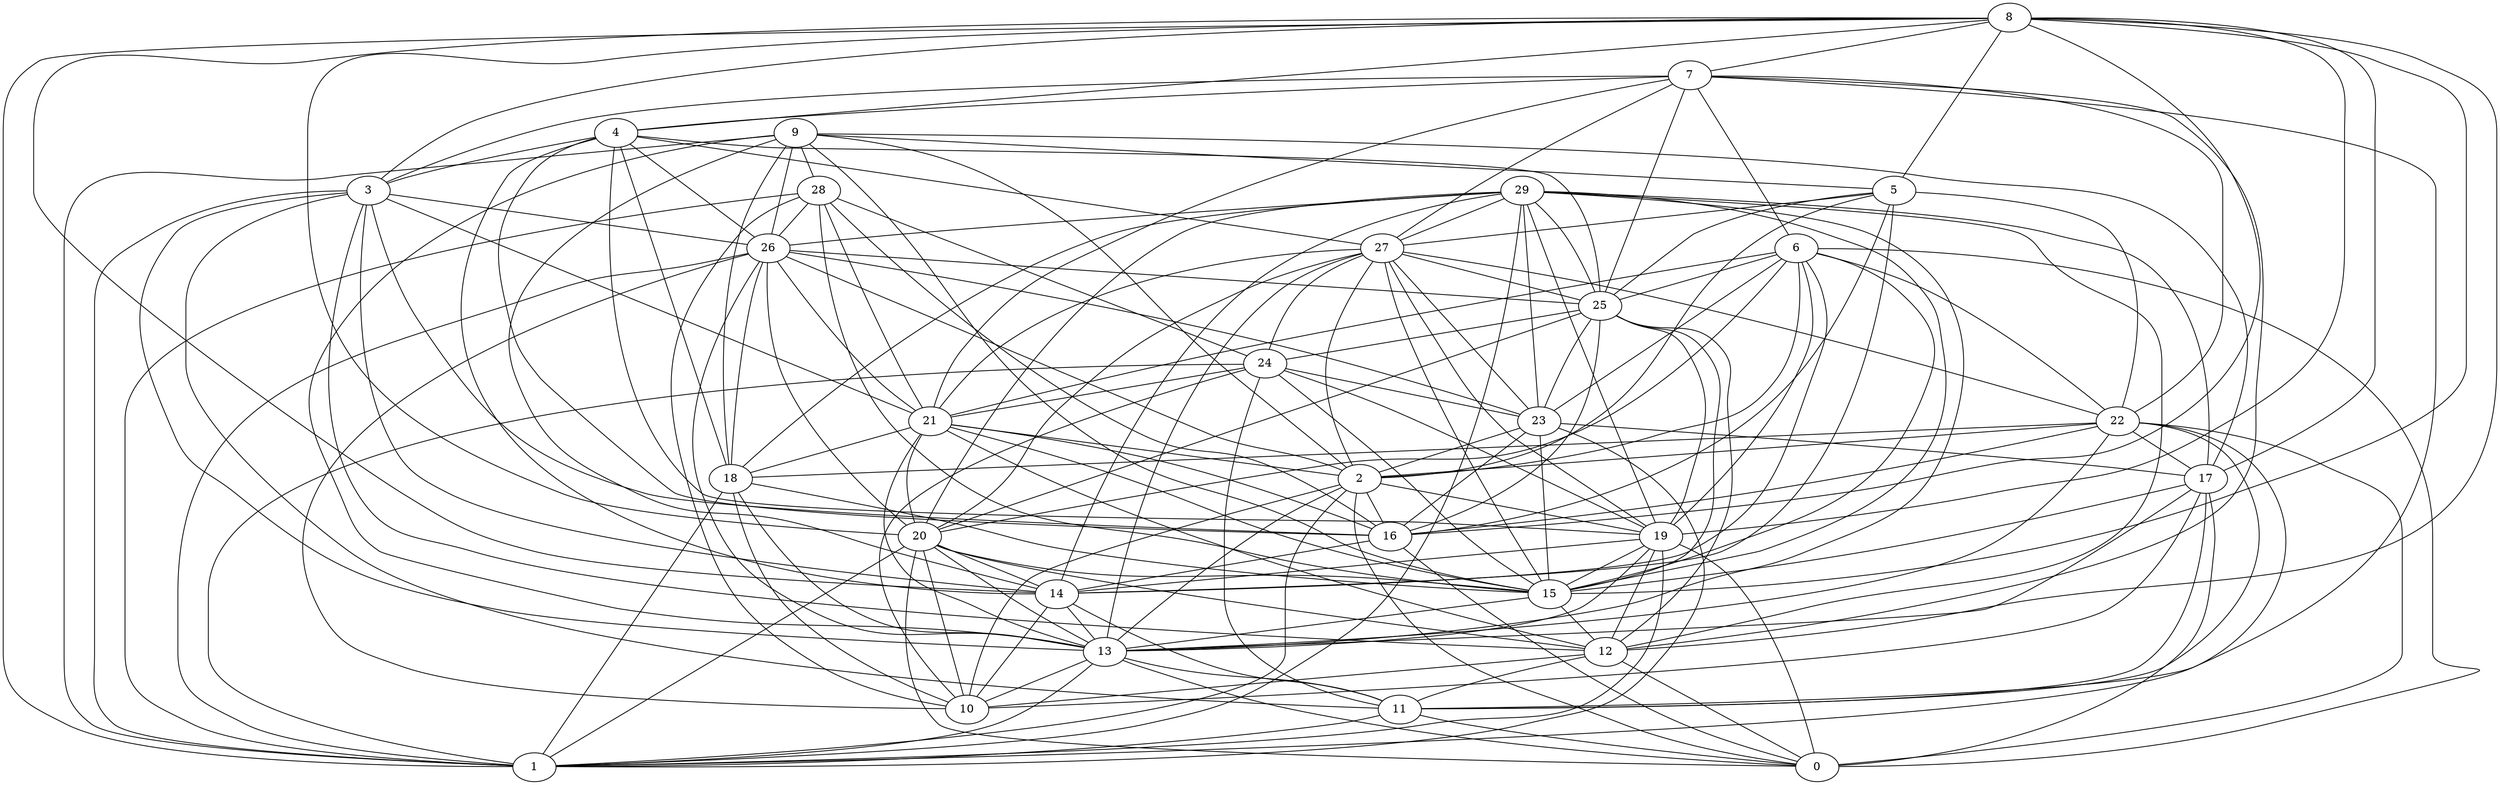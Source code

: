 digraph GG_graph {

subgraph G_graph {
edge [color = black]
"13" -> "1" [dir = none]
"13" -> "11" [dir = none]
"13" -> "0" [dir = none]
"15" -> "13" [dir = none]
"29" -> "18" [dir = none]
"29" -> "12" [dir = none]
"29" -> "14" [dir = none]
"29" -> "20" [dir = none]
"29" -> "15" [dir = none]
"29" -> "13" [dir = none]
"29" -> "26" [dir = none]
"29" -> "25" [dir = none]
"16" -> "14" [dir = none]
"16" -> "0" [dir = none]
"27" -> "13" [dir = none]
"27" -> "24" [dir = none]
"27" -> "19" [dir = none]
"27" -> "2" [dir = none]
"28" -> "26" [dir = none]
"28" -> "21" [dir = none]
"28" -> "16" [dir = none]
"28" -> "10" [dir = none]
"7" -> "25" [dir = none]
"7" -> "6" [dir = none]
"7" -> "3" [dir = none]
"7" -> "22" [dir = none]
"7" -> "12" [dir = none]
"9" -> "5" [dir = none]
"9" -> "15" [dir = none]
"9" -> "14" [dir = none]
"9" -> "17" [dir = none]
"9" -> "26" [dir = none]
"9" -> "2" [dir = none]
"9" -> "13" [dir = none]
"22" -> "2" [dir = none]
"22" -> "16" [dir = none]
"22" -> "18" [dir = none]
"17" -> "10" [dir = none]
"17" -> "15" [dir = none]
"26" -> "2" [dir = none]
"26" -> "20" [dir = none]
"26" -> "13" [dir = none]
"26" -> "25" [dir = none]
"26" -> "1" [dir = none]
"14" -> "11" [dir = none]
"14" -> "13" [dir = none]
"19" -> "15" [dir = none]
"19" -> "12" [dir = none]
"19" -> "1" [dir = none]
"3" -> "1" [dir = none]
"3" -> "12" [dir = none]
"3" -> "26" [dir = none]
"3" -> "21" [dir = none]
"3" -> "11" [dir = none]
"3" -> "16" [dir = none]
"6" -> "2" [dir = none]
"6" -> "22" [dir = none]
"6" -> "15" [dir = none]
"23" -> "1" [dir = none]
"23" -> "2" [dir = none]
"23" -> "16" [dir = none]
"21" -> "15" [dir = none]
"21" -> "13" [dir = none]
"21" -> "18" [dir = none]
"21" -> "2" [dir = none]
"20" -> "10" [dir = none]
"20" -> "1" [dir = none]
"20" -> "13" [dir = none]
"24" -> "15" [dir = none]
"24" -> "11" [dir = none]
"24" -> "21" [dir = none]
"24" -> "19" [dir = none]
"5" -> "16" [dir = none]
"5" -> "22" [dir = none]
"12" -> "0" [dir = none]
"2" -> "16" [dir = none]
"8" -> "17" [dir = none]
"8" -> "12" [dir = none]
"8" -> "5" [dir = none]
"8" -> "7" [dir = none]
"8" -> "16" [dir = none]
"8" -> "19" [dir = none]
"8" -> "15" [dir = none]
"4" -> "25" [dir = none]
"4" -> "27" [dir = none]
"4" -> "16" [dir = none]
"4" -> "14" [dir = none]
"23" -> "15" [dir = none]
"28" -> "15" [dir = none]
"6" -> "19" [dir = none]
"7" -> "21" [dir = none]
"26" -> "23" [dir = none]
"20" -> "14" [dir = none]
"2" -> "13" [dir = none]
"19" -> "14" [dir = none]
"26" -> "18" [dir = none]
"4" -> "18" [dir = none]
"29" -> "23" [dir = none]
"18" -> "10" [dir = none]
"22" -> "17" [dir = none]
"6" -> "0" [dir = none]
"28" -> "1" [dir = none]
"2" -> "19" [dir = none]
"29" -> "17" [dir = none]
"8" -> "3" [dir = none]
"26" -> "21" [dir = none]
"27" -> "25" [dir = none]
"29" -> "27" [dir = none]
"25" -> "20" [dir = none]
"3" -> "13" [dir = none]
"25" -> "15" [dir = none]
"29" -> "19" [dir = none]
"25" -> "19" [dir = none]
"28" -> "24" [dir = none]
"24" -> "23" [dir = none]
"8" -> "4" [dir = none]
"22" -> "1" [dir = none]
"12" -> "11" [dir = none]
"22" -> "11" [dir = none]
"23" -> "17" [dir = none]
"17" -> "13" [dir = none]
"6" -> "25" [dir = none]
"7" -> "11" [dir = none]
"14" -> "10" [dir = none]
"5" -> "2" [dir = none]
"18" -> "13" [dir = none]
"20" -> "15" [dir = none]
"21" -> "16" [dir = none]
"25" -> "16" [dir = none]
"5" -> "14" [dir = none]
"24" -> "1" [dir = none]
"5" -> "27" [dir = none]
"2" -> "1" [dir = none]
"8" -> "14" [dir = none]
"3" -> "14" [dir = none]
"22" -> "0" [dir = none]
"19" -> "13" [dir = none]
"27" -> "21" [dir = none]
"17" -> "0" [dir = none]
"13" -> "10" [dir = none]
"18" -> "15" [dir = none]
"9" -> "18" [dir = none]
"9" -> "28" [dir = none]
"19" -> "0" [dir = none]
"2" -> "10" [dir = none]
"6" -> "21" [dir = none]
"2" -> "0" [dir = none]
"18" -> "1" [dir = none]
"29" -> "1" [dir = none]
"8" -> "1" [dir = none]
"4" -> "26" [dir = none]
"26" -> "10" [dir = none]
"17" -> "11" [dir = none]
"21" -> "12" [dir = none]
"25" -> "12" [dir = none]
"6" -> "23" [dir = none]
"7" -> "27" [dir = none]
"4" -> "19" [dir = none]
"21" -> "20" [dir = none]
"24" -> "10" [dir = none]
"20" -> "0" [dir = none]
"20" -> "12" [dir = none]
"27" -> "23" [dir = none]
"6" -> "14" [dir = none]
"27" -> "15" [dir = none]
"6" -> "20" [dir = none]
"22" -> "13" [dir = none]
"7" -> "4" [dir = none]
"15" -> "12" [dir = none]
"8" -> "20" [dir = none]
"9" -> "1" [dir = none]
"25" -> "24" [dir = none]
"4" -> "3" [dir = none]
"11" -> "0" [dir = none]
"5" -> "25" [dir = none]
"27" -> "20" [dir = none]
"12" -> "10" [dir = none]
"11" -> "1" [dir = none]
"25" -> "23" [dir = none]
"27" -> "22" [dir = none]
}

}
